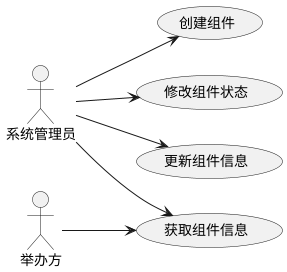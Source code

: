 @startuml
left to right direction

actor 系统管理员 as admin
actor 举办方 as organizer

usecase (创建组件) as component_create
usecase (修改组件状态) as component_update_state
usecase (更新组件信息) as component_update_info
usecase (获取组件信息) as component_get

admin --> component_create
admin --> component_update_state
admin --> component_update_info
admin --> component_get
organizer --> component_get

@enduml